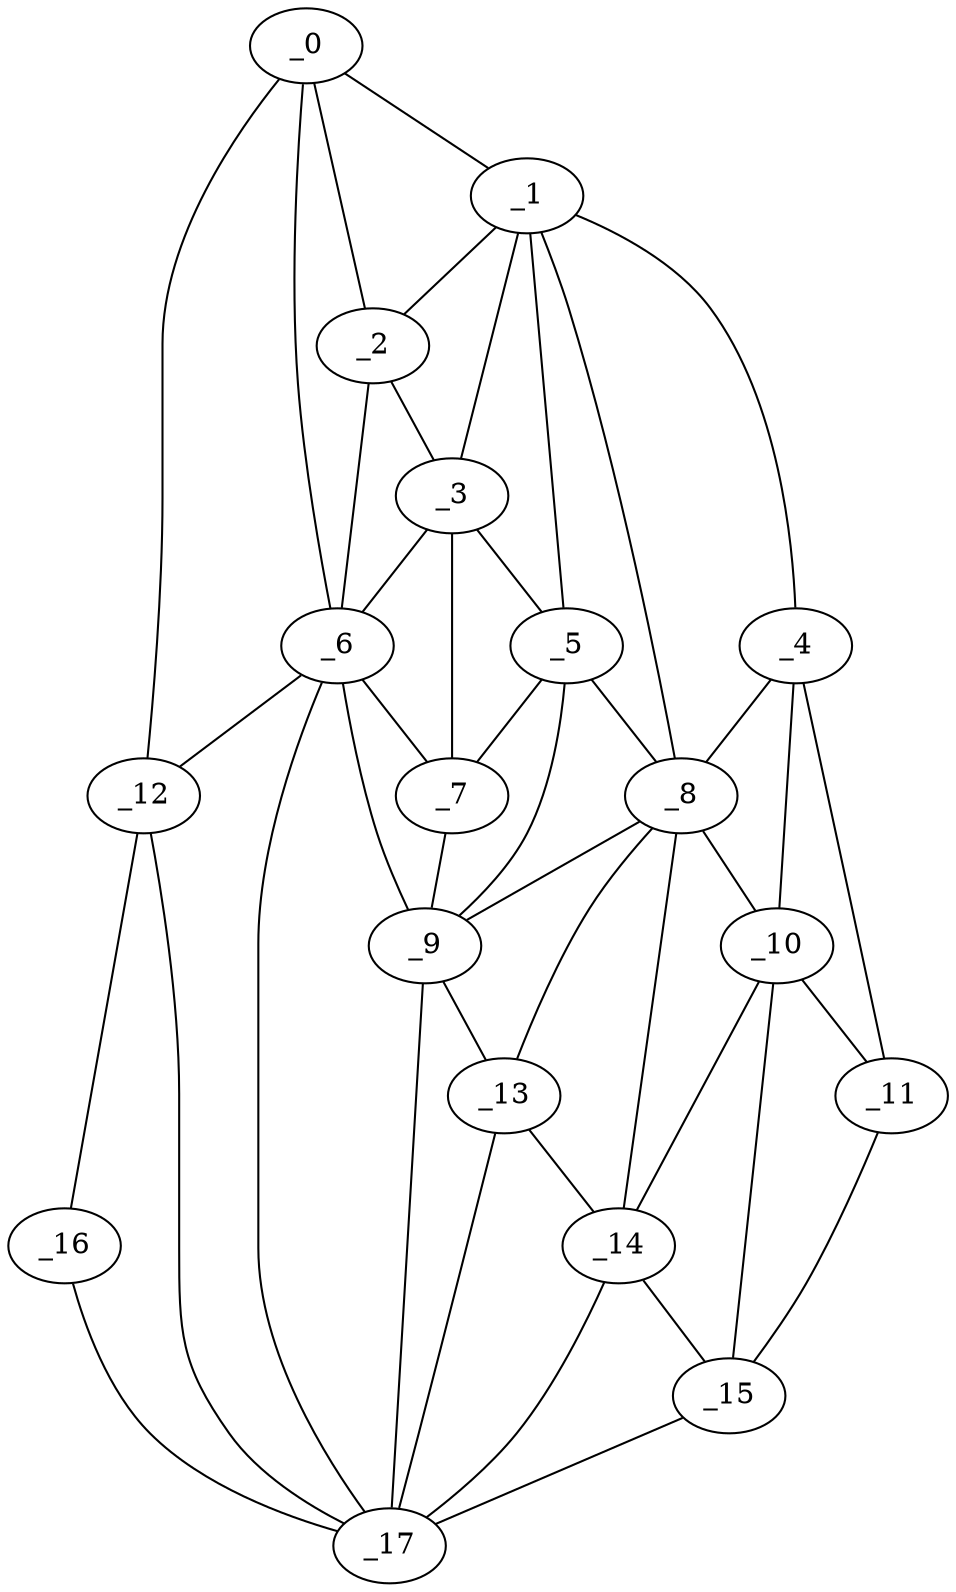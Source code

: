 graph "obj90__60.gxl" {
	_0	 [x=43,
		y=36];
	_1	 [x=44,
		y=104];
	_0 -- _1	 [valence=1];
	_2	 [x=45,
		y=46];
	_0 -- _2	 [valence=2];
	_6	 [x=55,
		y=51];
	_0 -- _6	 [valence=1];
	_12	 [x=79,
		y=15];
	_0 -- _12	 [valence=1];
	_1 -- _2	 [valence=1];
	_3	 [x=49,
		y=58];
	_1 -- _3	 [valence=2];
	_4	 [x=49,
		y=115];
	_1 -- _4	 [valence=1];
	_5	 [x=54,
		y=74];
	_1 -- _5	 [valence=2];
	_8	 [x=59,
		y=90];
	_1 -- _8	 [valence=1];
	_2 -- _3	 [valence=2];
	_2 -- _6	 [valence=1];
	_3 -- _5	 [valence=1];
	_3 -- _6	 [valence=2];
	_7	 [x=56,
		y=63];
	_3 -- _7	 [valence=2];
	_4 -- _8	 [valence=2];
	_10	 [x=73,
		y=120];
	_4 -- _10	 [valence=1];
	_11	 [x=73,
		y=124];
	_4 -- _11	 [valence=1];
	_5 -- _7	 [valence=2];
	_5 -- _8	 [valence=1];
	_9	 [x=64,
		y=64];
	_5 -- _9	 [valence=1];
	_6 -- _7	 [valence=2];
	_6 -- _9	 [valence=2];
	_6 -- _12	 [valence=2];
	_17	 [x=88,
		y=47];
	_6 -- _17	 [valence=1];
	_7 -- _9	 [valence=2];
	_8 -- _9	 [valence=2];
	_8 -- _10	 [valence=1];
	_13	 [x=86,
		y=71];
	_8 -- _13	 [valence=2];
	_14	 [x=86,
		y=116];
	_8 -- _14	 [valence=2];
	_9 -- _13	 [valence=1];
	_9 -- _17	 [valence=2];
	_10 -- _11	 [valence=2];
	_10 -- _14	 [valence=2];
	_15	 [x=86,
		y=123];
	_10 -- _15	 [valence=1];
	_11 -- _15	 [valence=1];
	_16	 [x=87,
		y=14];
	_12 -- _16	 [valence=1];
	_12 -- _17	 [valence=1];
	_13 -- _14	 [valence=1];
	_13 -- _17	 [valence=2];
	_14 -- _15	 [valence=2];
	_14 -- _17	 [valence=2];
	_15 -- _17	 [valence=1];
	_16 -- _17	 [valence=1];
}
